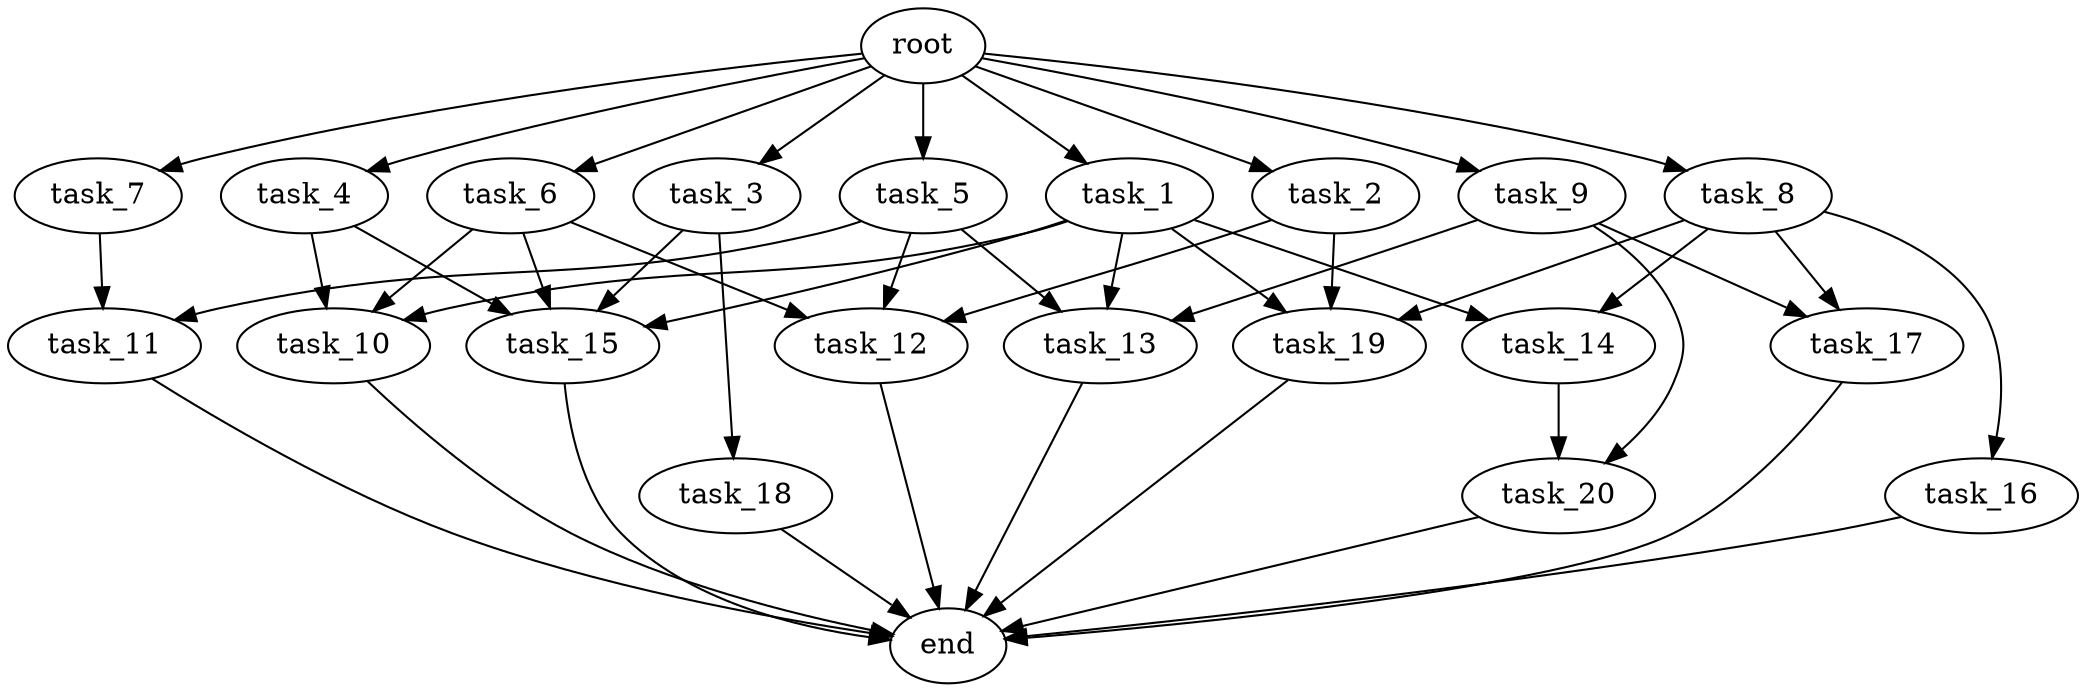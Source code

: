 digraph G {
  root [size="0.000000e+00"];
  task_1 [size="7.869710e+08"];
  task_2 [size="6.908491e+09"];
  task_3 [size="7.840513e+09"];
  task_4 [size="7.782752e+08"];
  task_5 [size="7.747148e+09"];
  task_6 [size="7.573583e+09"];
  task_7 [size="4.261269e+08"];
  task_8 [size="1.079066e+09"];
  task_9 [size="7.930759e+09"];
  task_10 [size="5.135278e+09"];
  task_11 [size="5.935931e+08"];
  task_12 [size="1.190103e+09"];
  task_13 [size="2.530872e+09"];
  task_14 [size="6.634074e+08"];
  task_15 [size="6.676197e+09"];
  task_16 [size="7.545748e+09"];
  task_17 [size="7.823926e+09"];
  task_18 [size="9.201061e+09"];
  task_19 [size="2.054806e+09"];
  task_20 [size="9.011847e+09"];
  end [size="0.000000e+00"];

  root -> task_1 [size="1.000000e-12"];
  root -> task_2 [size="1.000000e-12"];
  root -> task_3 [size="1.000000e-12"];
  root -> task_4 [size="1.000000e-12"];
  root -> task_5 [size="1.000000e-12"];
  root -> task_6 [size="1.000000e-12"];
  root -> task_7 [size="1.000000e-12"];
  root -> task_8 [size="1.000000e-12"];
  root -> task_9 [size="1.000000e-12"];
  task_1 -> task_10 [size="1.711759e+08"];
  task_1 -> task_13 [size="8.436239e+07"];
  task_1 -> task_14 [size="3.317037e+07"];
  task_1 -> task_15 [size="1.669049e+08"];
  task_1 -> task_19 [size="6.849355e+07"];
  task_2 -> task_12 [size="3.967011e+07"];
  task_2 -> task_19 [size="6.849355e+07"];
  task_3 -> task_15 [size="1.669049e+08"];
  task_3 -> task_18 [size="9.201061e+08"];
  task_4 -> task_10 [size="1.711759e+08"];
  task_4 -> task_15 [size="1.669049e+08"];
  task_5 -> task_11 [size="2.967966e+07"];
  task_5 -> task_12 [size="3.967011e+07"];
  task_5 -> task_13 [size="8.436239e+07"];
  task_6 -> task_10 [size="1.711759e+08"];
  task_6 -> task_12 [size="3.967011e+07"];
  task_6 -> task_15 [size="1.669049e+08"];
  task_7 -> task_11 [size="2.967966e+07"];
  task_8 -> task_14 [size="3.317037e+07"];
  task_8 -> task_16 [size="7.545748e+08"];
  task_8 -> task_17 [size="3.911963e+08"];
  task_8 -> task_19 [size="6.849355e+07"];
  task_9 -> task_13 [size="8.436239e+07"];
  task_9 -> task_17 [size="3.911963e+08"];
  task_9 -> task_20 [size="4.505924e+08"];
  task_10 -> end [size="1.000000e-12"];
  task_11 -> end [size="1.000000e-12"];
  task_12 -> end [size="1.000000e-12"];
  task_13 -> end [size="1.000000e-12"];
  task_14 -> task_20 [size="4.505924e+08"];
  task_15 -> end [size="1.000000e-12"];
  task_16 -> end [size="1.000000e-12"];
  task_17 -> end [size="1.000000e-12"];
  task_18 -> end [size="1.000000e-12"];
  task_19 -> end [size="1.000000e-12"];
  task_20 -> end [size="1.000000e-12"];
}
